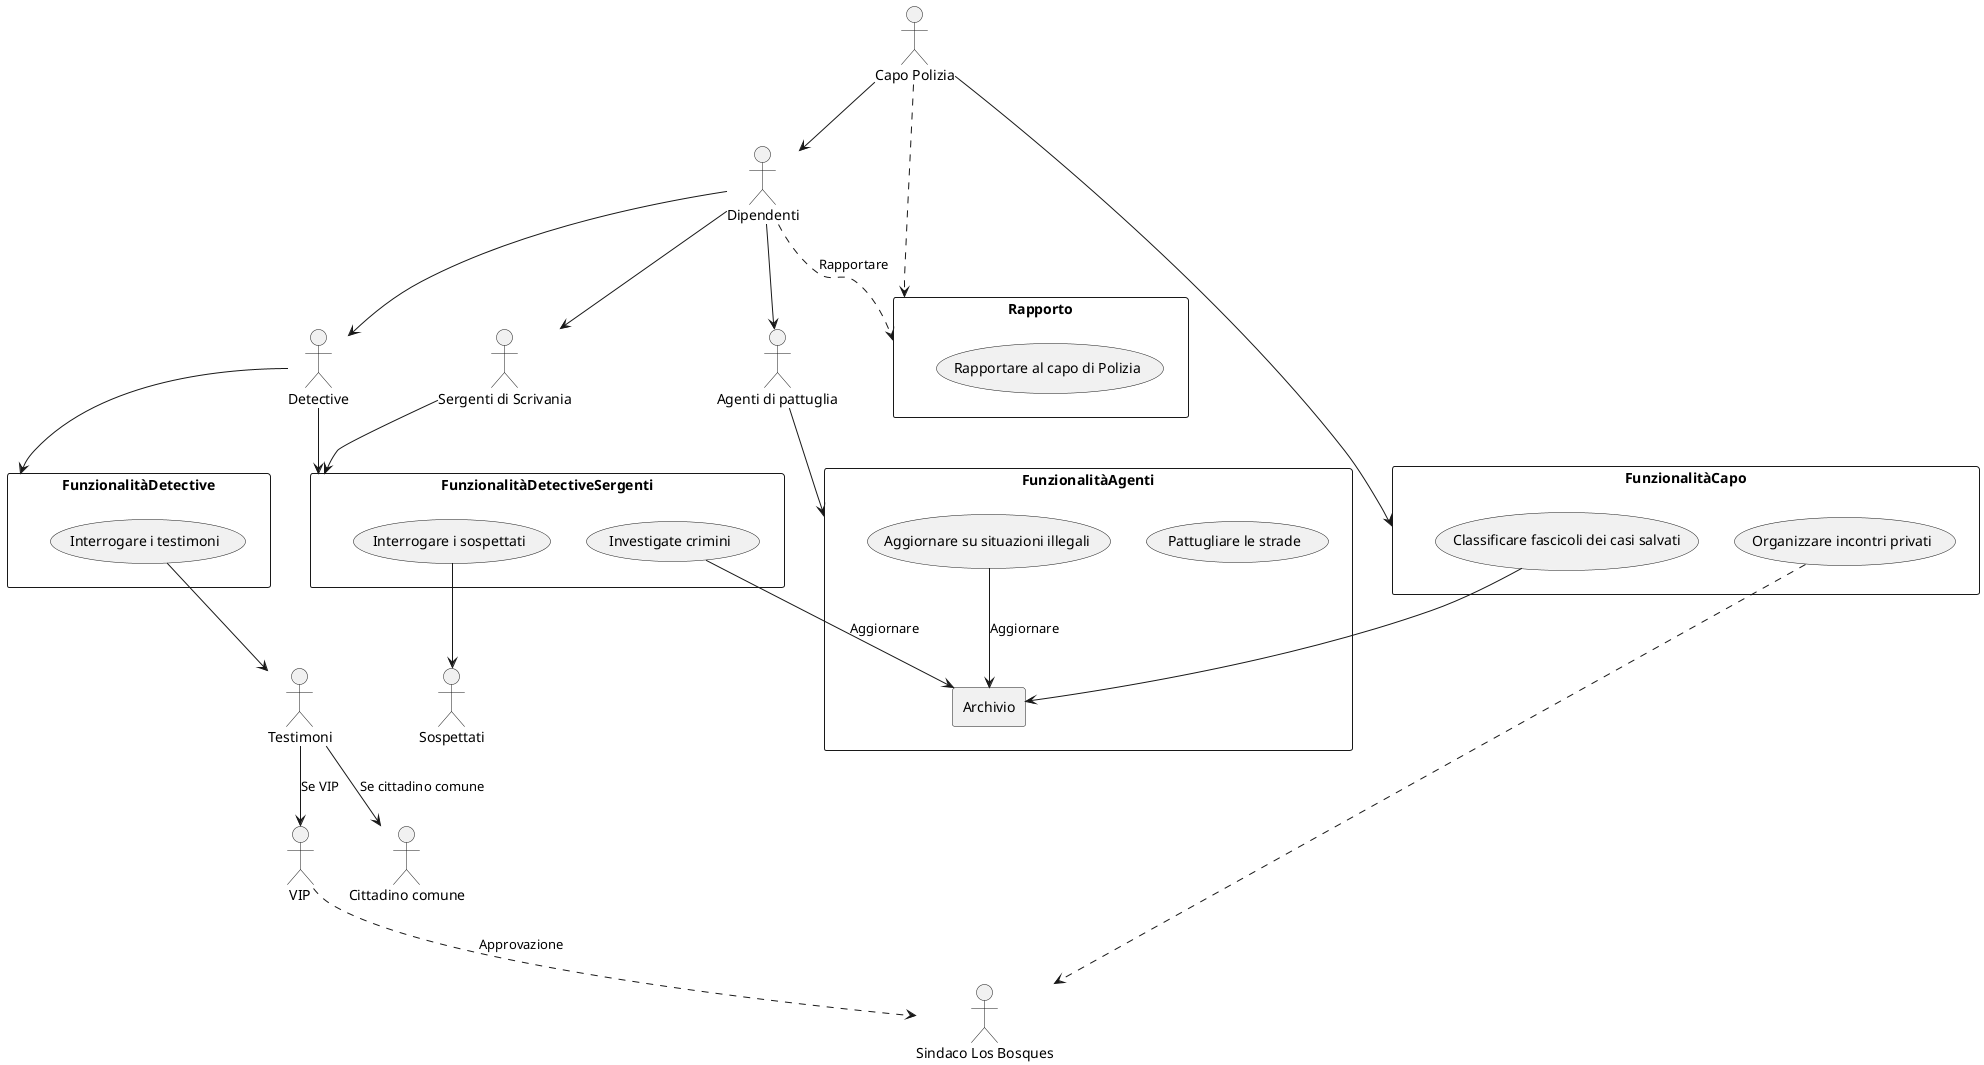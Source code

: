 @startuml
:Capo Polizia: as CapoPolizia

:Dipendenti: as Dipendenti
:Detective: as Detective
:Agenti di pattuglia: as AgentiPattuglia
:Sergenti di Scrivania: as SergentiScrivania

:Sindaco Los Bosques: as Sindaco

:Sospettati: as Sospettati

:Testimoni: as Testimoni
:Cittadino comune: as CittadinoComune
:VIP: as VIP

rectangle FunzionalitàCapo as FunzionalitàCapo {
  (Classificare fascicoli dei casi salvati) as ClassificareFascicoli
  (Organizzare incontri privati) as OrganizzareIncontriPrivati
  OrganizzareIncontriPrivati ..> Sindaco
}

rectangle FunzionalitàAgenti as FunzionalitàAgenti {
  (Pattugliare le strade) as PattugliareStrade
  (Aggiornare su situazioni illegali) as AggiornareSituazioniIllegali
  AggiornareSituazioniIllegali --> Archivio : Aggiornare
}

rectangle FunzionalitàDetectiveSergenti as FunzionalitàDetectiveSergenti {
  (Interrogare i sospettati) as InterrogareSospettati
  (Investigate crimini) as InvestigareCrimini
  InterrogareSospettati --> Sospettati
  InvestigareCrimini --> Archivio : Aggiornare
}

rectangle FunzionalitàDetective as FunzionalitàDetective {
  (Interrogare i testimoni) as InterrogareTestimoni
  InterrogareTestimoni --> Testimoni
  Testimoni --> CittadinoComune : Se cittadino comune
  Testimoni --> VIP : Se VIP
  VIP ..> Sindaco : Approvazione
}

rectangle Rapporto as Rapporto {
  (Rapportare al capo di Polizia) as Rapportare
}

rectangle Archivio as Archivio {
}

CapoPolizia --> Dipendenti
CapoPolizia --> FunzionalitàCapo
ClassificareFascicoli --> Archivio

Dipendenti ..> Rapporto : Rapportare
CapoPolizia ..> Rapporto

Dipendenti --> Detective
Dipendenti --> AgentiPattuglia
Dipendenti --> SergentiScrivania

AgentiPattuglia --> FunzionalitàAgenti

SergentiScrivania --> FunzionalitàDetectiveSergenti
Detective --> FunzionalitàDetectiveSergenti
Detective --> FunzionalitàDetective
@enduml